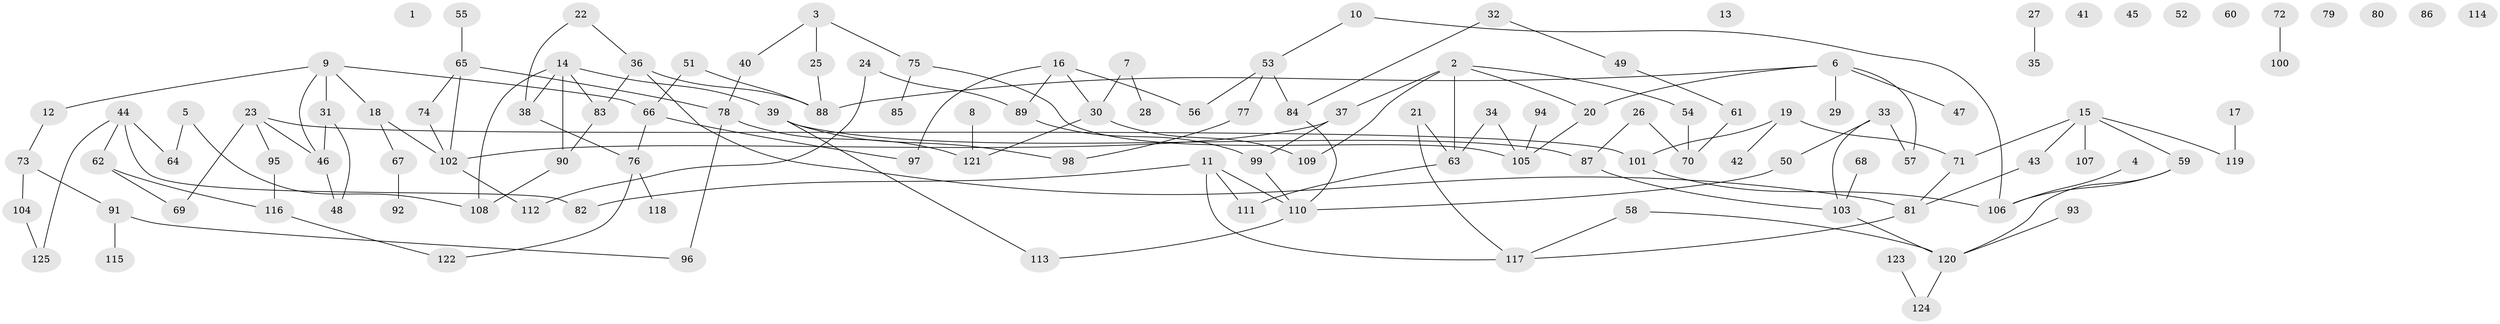 // coarse degree distribution, {8: 0.02631578947368421, 3: 0.18421052631578946, 5: 0.10526315789473684, 4: 0.23684210526315788, 2: 0.2631578947368421, 6: 0.05263157894736842, 1: 0.10526315789473684, 7: 0.02631578947368421}
// Generated by graph-tools (version 1.1) at 2025/47/03/04/25 22:47:58]
// undirected, 125 vertices, 149 edges
graph export_dot {
  node [color=gray90,style=filled];
  1;
  2;
  3;
  4;
  5;
  6;
  7;
  8;
  9;
  10;
  11;
  12;
  13;
  14;
  15;
  16;
  17;
  18;
  19;
  20;
  21;
  22;
  23;
  24;
  25;
  26;
  27;
  28;
  29;
  30;
  31;
  32;
  33;
  34;
  35;
  36;
  37;
  38;
  39;
  40;
  41;
  42;
  43;
  44;
  45;
  46;
  47;
  48;
  49;
  50;
  51;
  52;
  53;
  54;
  55;
  56;
  57;
  58;
  59;
  60;
  61;
  62;
  63;
  64;
  65;
  66;
  67;
  68;
  69;
  70;
  71;
  72;
  73;
  74;
  75;
  76;
  77;
  78;
  79;
  80;
  81;
  82;
  83;
  84;
  85;
  86;
  87;
  88;
  89;
  90;
  91;
  92;
  93;
  94;
  95;
  96;
  97;
  98;
  99;
  100;
  101;
  102;
  103;
  104;
  105;
  106;
  107;
  108;
  109;
  110;
  111;
  112;
  113;
  114;
  115;
  116;
  117;
  118;
  119;
  120;
  121;
  122;
  123;
  124;
  125;
  2 -- 20;
  2 -- 37;
  2 -- 54;
  2 -- 63;
  2 -- 109;
  3 -- 25;
  3 -- 40;
  3 -- 75;
  4 -- 106;
  5 -- 64;
  5 -- 108;
  6 -- 20;
  6 -- 29;
  6 -- 47;
  6 -- 57;
  6 -- 88;
  7 -- 28;
  7 -- 30;
  8 -- 121;
  9 -- 12;
  9 -- 18;
  9 -- 31;
  9 -- 46;
  9 -- 66;
  10 -- 53;
  10 -- 106;
  11 -- 82;
  11 -- 110;
  11 -- 111;
  11 -- 117;
  12 -- 73;
  14 -- 38;
  14 -- 39;
  14 -- 83;
  14 -- 90;
  14 -- 108;
  15 -- 43;
  15 -- 59;
  15 -- 71;
  15 -- 107;
  15 -- 119;
  16 -- 30;
  16 -- 56;
  16 -- 89;
  16 -- 97;
  17 -- 119;
  18 -- 67;
  18 -- 102;
  19 -- 42;
  19 -- 71;
  19 -- 101;
  20 -- 105;
  21 -- 63;
  21 -- 117;
  22 -- 36;
  22 -- 38;
  23 -- 46;
  23 -- 69;
  23 -- 95;
  23 -- 101;
  24 -- 89;
  24 -- 112;
  25 -- 88;
  26 -- 70;
  26 -- 87;
  27 -- 35;
  30 -- 109;
  30 -- 121;
  31 -- 46;
  31 -- 48;
  32 -- 49;
  32 -- 84;
  33 -- 50;
  33 -- 57;
  33 -- 103;
  34 -- 63;
  34 -- 105;
  36 -- 81;
  36 -- 83;
  36 -- 88;
  37 -- 99;
  37 -- 102;
  38 -- 76;
  39 -- 87;
  39 -- 98;
  39 -- 113;
  40 -- 78;
  43 -- 81;
  44 -- 62;
  44 -- 64;
  44 -- 82;
  44 -- 125;
  46 -- 48;
  49 -- 61;
  50 -- 110;
  51 -- 66;
  51 -- 88;
  53 -- 56;
  53 -- 77;
  53 -- 84;
  54 -- 70;
  55 -- 65;
  58 -- 117;
  58 -- 120;
  59 -- 106;
  59 -- 120;
  61 -- 70;
  62 -- 69;
  62 -- 116;
  63 -- 111;
  65 -- 74;
  65 -- 78;
  65 -- 102;
  66 -- 76;
  66 -- 97;
  67 -- 92;
  68 -- 103;
  71 -- 81;
  72 -- 100;
  73 -- 91;
  73 -- 104;
  74 -- 102;
  75 -- 85;
  75 -- 105;
  76 -- 118;
  76 -- 122;
  77 -- 98;
  78 -- 96;
  78 -- 121;
  81 -- 117;
  83 -- 90;
  84 -- 110;
  87 -- 103;
  89 -- 99;
  90 -- 108;
  91 -- 96;
  91 -- 115;
  93 -- 120;
  94 -- 105;
  95 -- 116;
  99 -- 110;
  101 -- 106;
  102 -- 112;
  103 -- 120;
  104 -- 125;
  110 -- 113;
  116 -- 122;
  120 -- 124;
  123 -- 124;
}
